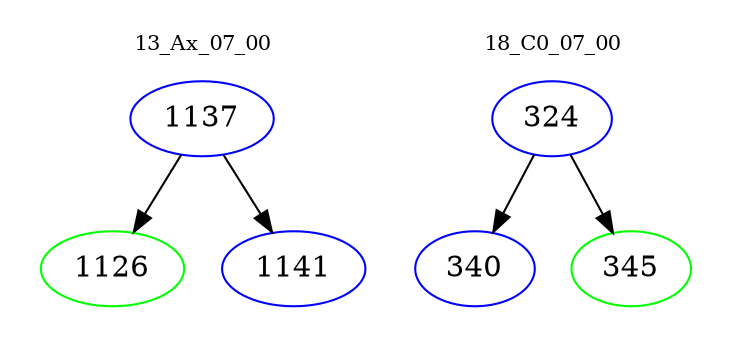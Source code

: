digraph{
subgraph cluster_0 {
color = white
label = "13_Ax_07_00";
fontsize=10;
T0_1137 [label="1137", color="blue"]
T0_1137 -> T0_1126 [color="black"]
T0_1126 [label="1126", color="green"]
T0_1137 -> T0_1141 [color="black"]
T0_1141 [label="1141", color="blue"]
}
subgraph cluster_1 {
color = white
label = "18_C0_07_00";
fontsize=10;
T1_324 [label="324", color="blue"]
T1_324 -> T1_340 [color="black"]
T1_340 [label="340", color="blue"]
T1_324 -> T1_345 [color="black"]
T1_345 [label="345", color="green"]
}
}
